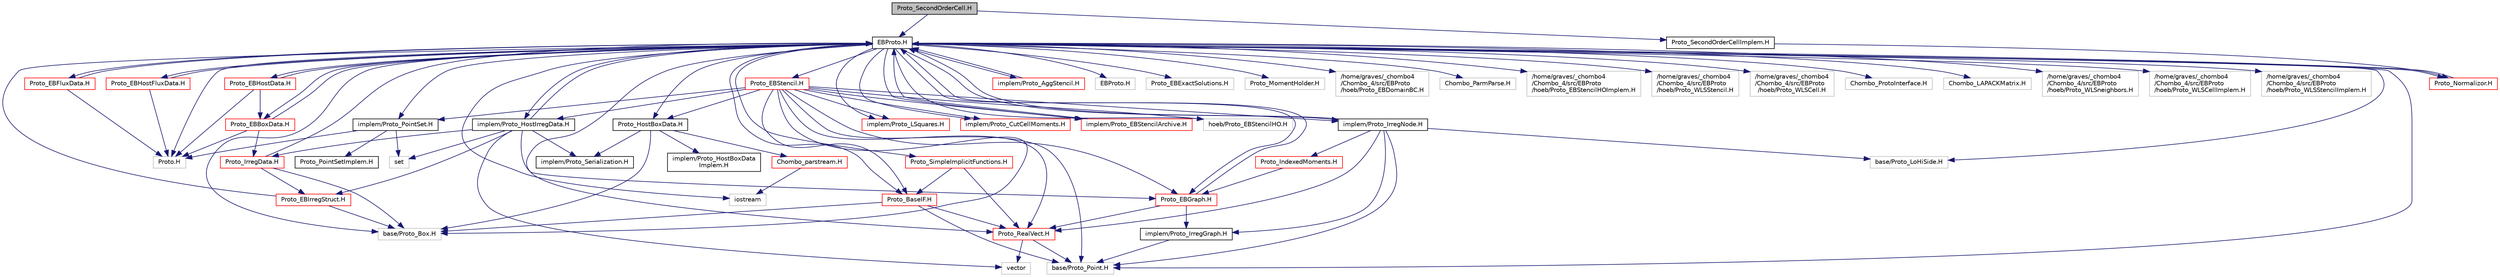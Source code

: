 digraph "Proto_SecondOrderCell.H"
{
  edge [fontname="Helvetica",fontsize="10",labelfontname="Helvetica",labelfontsize="10"];
  node [fontname="Helvetica",fontsize="10",shape=record];
  Node0 [label="Proto_SecondOrderCell.H",height=0.2,width=0.4,color="black", fillcolor="grey75", style="filled", fontcolor="black"];
  Node0 -> Node1 [color="midnightblue",fontsize="10",style="solid",fontname="Helvetica"];
  Node1 [label="EBProto.H",height=0.2,width=0.4,color="black", fillcolor="white", style="filled",URL="$EBProto_8H.html"];
  Node1 -> Node2 [color="midnightblue",fontsize="10",style="solid",fontname="Helvetica"];
  Node2 [label="Proto.H",height=0.2,width=0.4,color="grey75", fillcolor="white", style="filled"];
  Node1 -> Node3 [color="midnightblue",fontsize="10",style="solid",fontname="Helvetica"];
  Node3 [label="base/Proto_LoHiSide.H",height=0.2,width=0.4,color="grey75", fillcolor="white", style="filled"];
  Node1 -> Node4 [color="midnightblue",fontsize="10",style="solid",fontname="Helvetica"];
  Node4 [label="implem/Proto_PointSet.H",height=0.2,width=0.4,color="black", fillcolor="white", style="filled",URL="$Proto__PointSet_8H.html"];
  Node4 -> Node2 [color="midnightblue",fontsize="10",style="solid",fontname="Helvetica"];
  Node4 -> Node5 [color="midnightblue",fontsize="10",style="solid",fontname="Helvetica"];
  Node5 [label="set",height=0.2,width=0.4,color="grey75", fillcolor="white", style="filled"];
  Node4 -> Node6 [color="midnightblue",fontsize="10",style="solid",fontname="Helvetica"];
  Node6 [label="Proto_PointSetImplem.H",height=0.2,width=0.4,color="black", fillcolor="white", style="filled",URL="$Proto__PointSetImplem_8H.html"];
  Node1 -> Node7 [color="midnightblue",fontsize="10",style="solid",fontname="Helvetica"];
  Node7 [label="Proto_HostBoxData.H",height=0.2,width=0.4,color="black", fillcolor="white", style="filled",URL="$Proto__HostBoxData_8H.html"];
  Node7 -> Node8 [color="midnightblue",fontsize="10",style="solid",fontname="Helvetica"];
  Node8 [label="base/Proto_Box.H",height=0.2,width=0.4,color="grey75", fillcolor="white", style="filled"];
  Node7 -> Node9 [color="midnightblue",fontsize="10",style="solid",fontname="Helvetica"];
  Node9 [label="Chombo_parstream.H",height=0.2,width=0.4,color="red", fillcolor="white", style="filled",URL="$Chombo__parstream_8H.html"];
  Node9 -> Node10 [color="midnightblue",fontsize="10",style="solid",fontname="Helvetica"];
  Node10 [label="iostream",height=0.2,width=0.4,color="grey75", fillcolor="white", style="filled"];
  Node7 -> Node15 [color="midnightblue",fontsize="10",style="solid",fontname="Helvetica"];
  Node15 [label="implem/Proto_Serialization.H",height=0.2,width=0.4,color="black", fillcolor="white", style="filled",URL="$Proto__Serialization_8H.html"];
  Node7 -> Node16 [color="midnightblue",fontsize="10",style="solid",fontname="Helvetica"];
  Node16 [label="implem/Proto_HostBoxData\lImplem.H",height=0.2,width=0.4,color="black", fillcolor="white", style="filled",URL="$Proto__HostBoxDataImplem_8H.html"];
  Node1 -> Node17 [color="midnightblue",fontsize="10",style="solid",fontname="Helvetica"];
  Node17 [label="implem/Proto_HostIrregData.H",height=0.2,width=0.4,color="black", fillcolor="white", style="filled",URL="$Proto__HostIrregData_8H.html"];
  Node17 -> Node18 [color="midnightblue",fontsize="10",style="solid",fontname="Helvetica"];
  Node18 [label="vector",height=0.2,width=0.4,color="grey75", fillcolor="white", style="filled"];
  Node17 -> Node5 [color="midnightblue",fontsize="10",style="solid",fontname="Helvetica"];
  Node17 -> Node19 [color="midnightblue",fontsize="10",style="solid",fontname="Helvetica"];
  Node19 [label="Proto_EBGraph.H",height=0.2,width=0.4,color="red", fillcolor="white", style="filled",URL="$Proto__EBGraph_8H.html"];
  Node19 -> Node20 [color="midnightblue",fontsize="10",style="solid",fontname="Helvetica"];
  Node20 [label="implem/Proto_IrregGraph.H",height=0.2,width=0.4,color="black", fillcolor="white", style="filled",URL="$Proto__IrregGraph_8H.html"];
  Node20 -> Node21 [color="midnightblue",fontsize="10",style="solid",fontname="Helvetica"];
  Node21 [label="base/Proto_Point.H",height=0.2,width=0.4,color="grey75", fillcolor="white", style="filled"];
  Node19 -> Node1 [color="midnightblue",fontsize="10",style="solid",fontname="Helvetica"];
  Node19 -> Node22 [color="midnightblue",fontsize="10",style="solid",fontname="Helvetica"];
  Node22 [label="Proto_RealVect.H",height=0.2,width=0.4,color="red", fillcolor="white", style="filled",URL="$Proto__RealVect_8H.html"];
  Node22 -> Node18 [color="midnightblue",fontsize="10",style="solid",fontname="Helvetica"];
  Node22 -> Node21 [color="midnightblue",fontsize="10",style="solid",fontname="Helvetica"];
  Node17 -> Node1 [color="midnightblue",fontsize="10",style="solid",fontname="Helvetica"];
  Node17 -> Node46 [color="midnightblue",fontsize="10",style="solid",fontname="Helvetica"];
  Node46 [label="Proto_EBIrregStruct.H",height=0.2,width=0.4,color="red", fillcolor="white", style="filled",URL="$Proto__EBIrregStruct_8H.html"];
  Node46 -> Node8 [color="midnightblue",fontsize="10",style="solid",fontname="Helvetica"];
  Node46 -> Node1 [color="midnightblue",fontsize="10",style="solid",fontname="Helvetica"];
  Node17 -> Node15 [color="midnightblue",fontsize="10",style="solid",fontname="Helvetica"];
  Node17 -> Node48 [color="midnightblue",fontsize="10",style="solid",fontname="Helvetica"];
  Node48 [label="Proto_IrregData.H",height=0.2,width=0.4,color="red", fillcolor="white", style="filled",URL="$Proto__IrregData_8H.html"];
  Node48 -> Node8 [color="midnightblue",fontsize="10",style="solid",fontname="Helvetica"];
  Node48 -> Node1 [color="midnightblue",fontsize="10",style="solid",fontname="Helvetica"];
  Node48 -> Node46 [color="midnightblue",fontsize="10",style="solid",fontname="Helvetica"];
  Node1 -> Node50 [color="midnightblue",fontsize="10",style="solid",fontname="Helvetica"];
  Node50 [label="implem/Proto_IrregNode.H",height=0.2,width=0.4,color="black", fillcolor="white", style="filled",URL="$Proto__IrregNode_8H.html"];
  Node50 -> Node21 [color="midnightblue",fontsize="10",style="solid",fontname="Helvetica"];
  Node50 -> Node22 [color="midnightblue",fontsize="10",style="solid",fontname="Helvetica"];
  Node50 -> Node3 [color="midnightblue",fontsize="10",style="solid",fontname="Helvetica"];
  Node50 -> Node51 [color="midnightblue",fontsize="10",style="solid",fontname="Helvetica"];
  Node51 [label="Proto_IndexedMoments.H",height=0.2,width=0.4,color="red", fillcolor="white", style="filled",URL="$Proto__IndexedMoments_8H.html"];
  Node51 -> Node19 [color="midnightblue",fontsize="10",style="solid",fontname="Helvetica"];
  Node50 -> Node1 [color="midnightblue",fontsize="10",style="solid",fontname="Helvetica"];
  Node50 -> Node20 [color="midnightblue",fontsize="10",style="solid",fontname="Helvetica"];
  Node1 -> Node19 [color="midnightblue",fontsize="10",style="solid",fontname="Helvetica"];
  Node1 -> Node57 [color="midnightblue",fontsize="10",style="solid",fontname="Helvetica"];
  Node57 [label="Proto_EBBoxData.H",height=0.2,width=0.4,color="red", fillcolor="white", style="filled",URL="$Proto__EBBoxData_8H.html"];
  Node57 -> Node2 [color="midnightblue",fontsize="10",style="solid",fontname="Helvetica"];
  Node57 -> Node1 [color="midnightblue",fontsize="10",style="solid",fontname="Helvetica"];
  Node57 -> Node48 [color="midnightblue",fontsize="10",style="solid",fontname="Helvetica"];
  Node1 -> Node59 [color="midnightblue",fontsize="10",style="solid",fontname="Helvetica"];
  Node59 [label="Proto_EBFluxData.H",height=0.2,width=0.4,color="red", fillcolor="white", style="filled",URL="$Proto__EBFluxData_8H.html"];
  Node59 -> Node2 [color="midnightblue",fontsize="10",style="solid",fontname="Helvetica"];
  Node59 -> Node1 [color="midnightblue",fontsize="10",style="solid",fontname="Helvetica"];
  Node1 -> Node60 [color="midnightblue",fontsize="10",style="solid",fontname="Helvetica"];
  Node60 [label="implem/Proto_AggStencil.H",height=0.2,width=0.4,color="red", fillcolor="white", style="filled",URL="$Proto__AggStencil_8H.html"];
  Node60 -> Node1 [color="midnightblue",fontsize="10",style="solid",fontname="Helvetica"];
  Node1 -> Node65 [color="midnightblue",fontsize="10",style="solid",fontname="Helvetica"];
  Node65 [label="Proto_EBStencil.H",height=0.2,width=0.4,color="red", fillcolor="white", style="filled",URL="$Proto__EBStencil_8H.html"];
  Node65 -> Node22 [color="midnightblue",fontsize="10",style="solid",fontname="Helvetica"];
  Node65 -> Node8 [color="midnightblue",fontsize="10",style="solid",fontname="Helvetica"];
  Node65 -> Node21 [color="midnightblue",fontsize="10",style="solid",fontname="Helvetica"];
  Node65 -> Node66 [color="midnightblue",fontsize="10",style="solid",fontname="Helvetica"];
  Node66 [label="implem/Proto_LSquares.H",height=0.2,width=0.4,color="red", fillcolor="white", style="filled",URL="$Proto__LSquares_8H.html"];
  Node65 -> Node68 [color="midnightblue",fontsize="10",style="solid",fontname="Helvetica"];
  Node68 [label="Proto_BaseIF.H",height=0.2,width=0.4,color="red", fillcolor="white", style="filled",URL="$Proto__BaseIF_8H.html"];
  Node68 -> Node22 [color="midnightblue",fontsize="10",style="solid",fontname="Helvetica"];
  Node68 -> Node21 [color="midnightblue",fontsize="10",style="solid",fontname="Helvetica"];
  Node68 -> Node8 [color="midnightblue",fontsize="10",style="solid",fontname="Helvetica"];
  Node65 -> Node50 [color="midnightblue",fontsize="10",style="solid",fontname="Helvetica"];
  Node65 -> Node69 [color="midnightblue",fontsize="10",style="solid",fontname="Helvetica"];
  Node69 [label="implem/Proto_CutCellMoments.H",height=0.2,width=0.4,color="red", fillcolor="white", style="filled",URL="$Proto__CutCellMoments_8H.html"];
  Node65 -> Node7 [color="midnightblue",fontsize="10",style="solid",fontname="Helvetica"];
  Node65 -> Node17 [color="midnightblue",fontsize="10",style="solid",fontname="Helvetica"];
  Node65 -> Node4 [color="midnightblue",fontsize="10",style="solid",fontname="Helvetica"];
  Node65 -> Node19 [color="midnightblue",fontsize="10",style="solid",fontname="Helvetica"];
  Node65 -> Node84 [color="midnightblue",fontsize="10",style="solid",fontname="Helvetica"];
  Node84 [label="implem/Proto_EBStencilArchive.H",height=0.2,width=0.4,color="red", fillcolor="white", style="filled",URL="$Proto__EBStencilArchive_8H.html"];
  Node84 -> Node1 [color="midnightblue",fontsize="10",style="solid",fontname="Helvetica"];
  Node65 -> Node88 [color="midnightblue",fontsize="10",style="solid",fontname="Helvetica"];
  Node88 [label="hoeb/Proto_EBStencilHO.H",height=0.2,width=0.4,color="grey75", fillcolor="white", style="filled"];
  Node1 -> Node91 [color="midnightblue",fontsize="10",style="solid",fontname="Helvetica"];
  Node91 [label="EBProto.H",height=0.2,width=0.4,color="grey75", fillcolor="white", style="filled"];
  Node1 -> Node92 [color="midnightblue",fontsize="10",style="solid",fontname="Helvetica"];
  Node92 [label="Proto_EBExactSolutions.H",height=0.2,width=0.4,color="grey75", fillcolor="white", style="filled"];
  Node1 -> Node93 [color="midnightblue",fontsize="10",style="solid",fontname="Helvetica"];
  Node93 [label="Proto_MomentHolder.H",height=0.2,width=0.4,color="grey75", fillcolor="white", style="filled"];
  Node1 -> Node94 [color="midnightblue",fontsize="10",style="solid",fontname="Helvetica"];
  Node94 [label="/home/graves/_chombo4\l/Chombo_4/src/EBProto\l/hoeb/Proto_EBDomainBC.H",height=0.2,width=0.4,color="grey75", fillcolor="white", style="filled"];
  Node1 -> Node10 [color="midnightblue",fontsize="10",style="solid",fontname="Helvetica"];
  Node1 -> Node95 [color="midnightblue",fontsize="10",style="solid",fontname="Helvetica"];
  Node95 [label="Chombo_ParmParse.H",height=0.2,width=0.4,color="grey75", fillcolor="white", style="filled"];
  Node1 -> Node96 [color="midnightblue",fontsize="10",style="solid",fontname="Helvetica"];
  Node96 [label="/home/graves/_chombo4\l/Chombo_4/src/EBProto\l/hoeb/Proto_EBStencilHOImplem.H",height=0.2,width=0.4,color="grey75", fillcolor="white", style="filled"];
  Node1 -> Node86 [color="midnightblue",fontsize="10",style="solid",fontname="Helvetica"];
  Node86 [label="Proto_Normalizor.H",height=0.2,width=0.4,color="red", fillcolor="white", style="filled",URL="$Proto__Normalizor_8H.html"];
  Node86 -> Node1 [color="midnightblue",fontsize="10",style="solid",fontname="Helvetica"];
  Node1 -> Node97 [color="midnightblue",fontsize="10",style="solid",fontname="Helvetica"];
  Node97 [label="/home/graves/_chombo4\l/Chombo_4/src/EBProto\l/hoeb/Proto_WLSStencil.H",height=0.2,width=0.4,color="grey75", fillcolor="white", style="filled"];
  Node1 -> Node98 [color="midnightblue",fontsize="10",style="solid",fontname="Helvetica"];
  Node98 [label="/home/graves/_chombo4\l/Chombo_4/src/EBProto\l/hoeb/Proto_WLSCell.H",height=0.2,width=0.4,color="grey75", fillcolor="white", style="filled"];
  Node1 -> Node99 [color="midnightblue",fontsize="10",style="solid",fontname="Helvetica"];
  Node99 [label="Chombo_ProtoInterface.H",height=0.2,width=0.4,color="grey75", fillcolor="white", style="filled"];
  Node1 -> Node100 [color="midnightblue",fontsize="10",style="solid",fontname="Helvetica"];
  Node100 [label="Chombo_LAPACKMatrix.H",height=0.2,width=0.4,color="grey75", fillcolor="white", style="filled"];
  Node1 -> Node101 [color="midnightblue",fontsize="10",style="solid",fontname="Helvetica"];
  Node101 [label="/home/graves/_chombo4\l/Chombo_4/src/EBProto\l/hoeb/Proto_WLSneighbors.H",height=0.2,width=0.4,color="grey75", fillcolor="white", style="filled"];
  Node1 -> Node102 [color="midnightblue",fontsize="10",style="solid",fontname="Helvetica"];
  Node102 [label="/home/graves/_chombo4\l/Chombo_4/src/EBProto\l/hoeb/Proto_WLSCellImplem.H",height=0.2,width=0.4,color="grey75", fillcolor="white", style="filled"];
  Node1 -> Node103 [color="midnightblue",fontsize="10",style="solid",fontname="Helvetica"];
  Node103 [label="/home/graves/_chombo4\l/Chombo_4/src/EBProto\l/hoeb/Proto_WLSStencilImplem.H",height=0.2,width=0.4,color="grey75", fillcolor="white", style="filled"];
  Node1 -> Node84 [color="midnightblue",fontsize="10",style="solid",fontname="Helvetica"];
  Node1 -> Node104 [color="midnightblue",fontsize="10",style="solid",fontname="Helvetica"];
  Node104 [label="Proto_SimpleImplicitFunctions.H",height=0.2,width=0.4,color="red", fillcolor="white", style="filled",URL="$Proto__SimpleImplicitFunctions_8H.html"];
  Node104 -> Node22 [color="midnightblue",fontsize="10",style="solid",fontname="Helvetica"];
  Node104 -> Node68 [color="midnightblue",fontsize="10",style="solid",fontname="Helvetica"];
  Node1 -> Node22 [color="midnightblue",fontsize="10",style="solid",fontname="Helvetica"];
  Node1 -> Node8 [color="midnightblue",fontsize="10",style="solid",fontname="Helvetica"];
  Node1 -> Node21 [color="midnightblue",fontsize="10",style="solid",fontname="Helvetica"];
  Node1 -> Node66 [color="midnightblue",fontsize="10",style="solid",fontname="Helvetica"];
  Node1 -> Node68 [color="midnightblue",fontsize="10",style="solid",fontname="Helvetica"];
  Node1 -> Node69 [color="midnightblue",fontsize="10",style="solid",fontname="Helvetica"];
  Node1 -> Node90 [color="midnightblue",fontsize="10",style="solid",fontname="Helvetica"];
  Node90 [label="Proto_EBHostData.H",height=0.2,width=0.4,color="red", fillcolor="white", style="filled",URL="$Proto__EBHostData_8H.html"];
  Node90 -> Node2 [color="midnightblue",fontsize="10",style="solid",fontname="Helvetica"];
  Node90 -> Node1 [color="midnightblue",fontsize="10",style="solid",fontname="Helvetica"];
  Node90 -> Node57 [color="midnightblue",fontsize="10",style="solid",fontname="Helvetica"];
  Node1 -> Node105 [color="midnightblue",fontsize="10",style="solid",fontname="Helvetica"];
  Node105 [label="Proto_EBHostFluxData.H",height=0.2,width=0.4,color="red", fillcolor="white", style="filled",URL="$Proto__EBHostFluxData_8H.html"];
  Node105 -> Node2 [color="midnightblue",fontsize="10",style="solid",fontname="Helvetica"];
  Node105 -> Node1 [color="midnightblue",fontsize="10",style="solid",fontname="Helvetica"];
  Node1 -> Node88 [color="midnightblue",fontsize="10",style="solid",fontname="Helvetica"];
  Node0 -> Node106 [color="midnightblue",fontsize="10",style="solid",fontname="Helvetica"];
  Node106 [label="Proto_SecondOrderCellImplem.H",height=0.2,width=0.4,color="black", fillcolor="white", style="filled",URL="$Proto__SecondOrderCellImplem_8H.html"];
  Node106 -> Node86 [color="midnightblue",fontsize="10",style="solid",fontname="Helvetica"];
}
